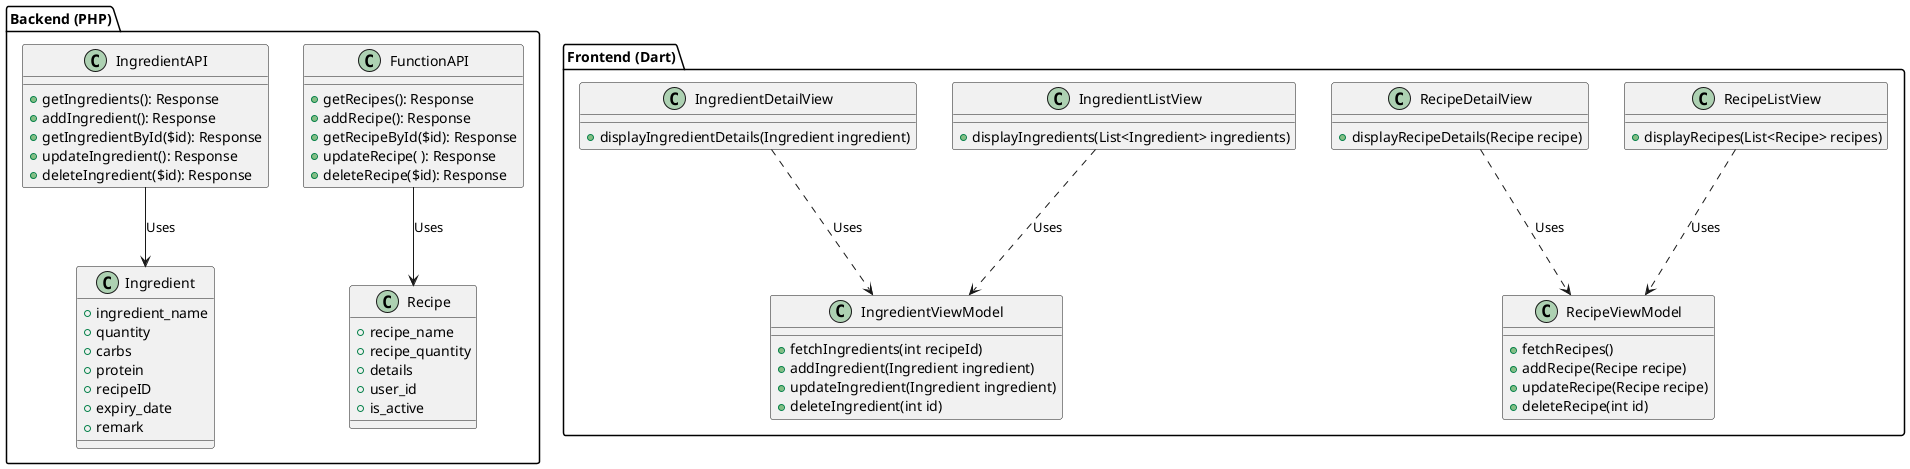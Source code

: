 @startuml

package "Backend (PHP)" {

  class FunctionAPI {
    +getRecipes(): Response
    +addRecipe(): Response
    +getRecipeById($id): Response
    +updateRecipe( ): Response
    +deleteRecipe($id): Response
  }

  class IngredientAPI {
    +getIngredients(): Response
    +addIngredient(): Response
    +getIngredientById($id): Response
    +updateIngredient(): Response
    +deleteIngredient($id): Response
  }

  class Recipe {
    +recipe_name
    +recipe_quantity
    +details
    +user_id
    +is_active
  }

  class Ingredient {
    +ingredient_name
    +quantity
    +carbs
    +protein
    +recipeID
    +expiry_date
    +remark

  }

  FunctionAPI --> Recipe: Uses
  IngredientAPI --> Ingredient: Uses

}

package "Frontend (Dart)" {

  class RecipeListView {
    +displayRecipes(List<Recipe> recipes)
  }

  class RecipeDetailView {
    +displayRecipeDetails(Recipe recipe)
  }

  class IngredientListView {
    +displayIngredients(List<Ingredient> ingredients)
  }

  class IngredientDetailView {
    +displayIngredientDetails(Ingredient ingredient)
  }

  class RecipeViewModel {
    +fetchRecipes()
    +addRecipe(Recipe recipe)
    +updateRecipe(Recipe recipe)
    +deleteRecipe(int id)
  }

  class IngredientViewModel {
    +fetchIngredients(int recipeId)
    +addIngredient(Ingredient ingredient)
    +updateIngredient(Ingredient ingredient)
    +deleteIngredient(int id)
  }

  RecipeListView ..> RecipeViewModel: Uses
  RecipeDetailView ..> RecipeViewModel: Uses
  IngredientListView ..> IngredientViewModel: Uses
  IngredientDetailView ..> IngredientViewModel: Uses

}

@enduml